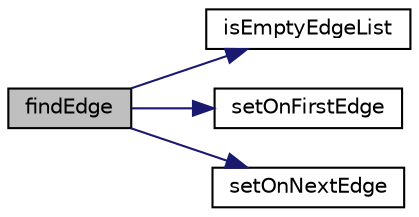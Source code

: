 digraph "findEdge"
{
 // LATEX_PDF_SIZE
  edge [fontname="Helvetica",fontsize="10",labelfontname="Helvetica",labelfontsize="10"];
  node [fontname="Helvetica",fontsize="10",shape=record];
  rankdir="LR";
  Node1 [label="findEdge",height=0.2,width=0.4,color="black", fillcolor="grey75", style="filled", fontcolor="black",tooltip=" "];
  Node1 -> Node2 [color="midnightblue",fontsize="10",style="solid",fontname="Helvetica"];
  Node2 [label="isEmptyEdgeList",height=0.2,width=0.4,color="black", fillcolor="white", style="filled",URL="$graph_8c.html#a23fcce81161dcd61c227ea39044d3ddf",tooltip=" "];
  Node1 -> Node3 [color="midnightblue",fontsize="10",style="solid",fontname="Helvetica"];
  Node3 [label="setOnFirstEdge",height=0.2,width=0.4,color="black", fillcolor="white", style="filled",URL="$graph_8c.html#a5ea8940aee82dd025d3075b93a557747",tooltip=" "];
  Node1 -> Node4 [color="midnightblue",fontsize="10",style="solid",fontname="Helvetica"];
  Node4 [label="setOnNextEdge",height=0.2,width=0.4,color="black", fillcolor="white", style="filled",URL="$graph_8c.html#adf3b37482354d1dcdd7583f770102700",tooltip=" "];
}

